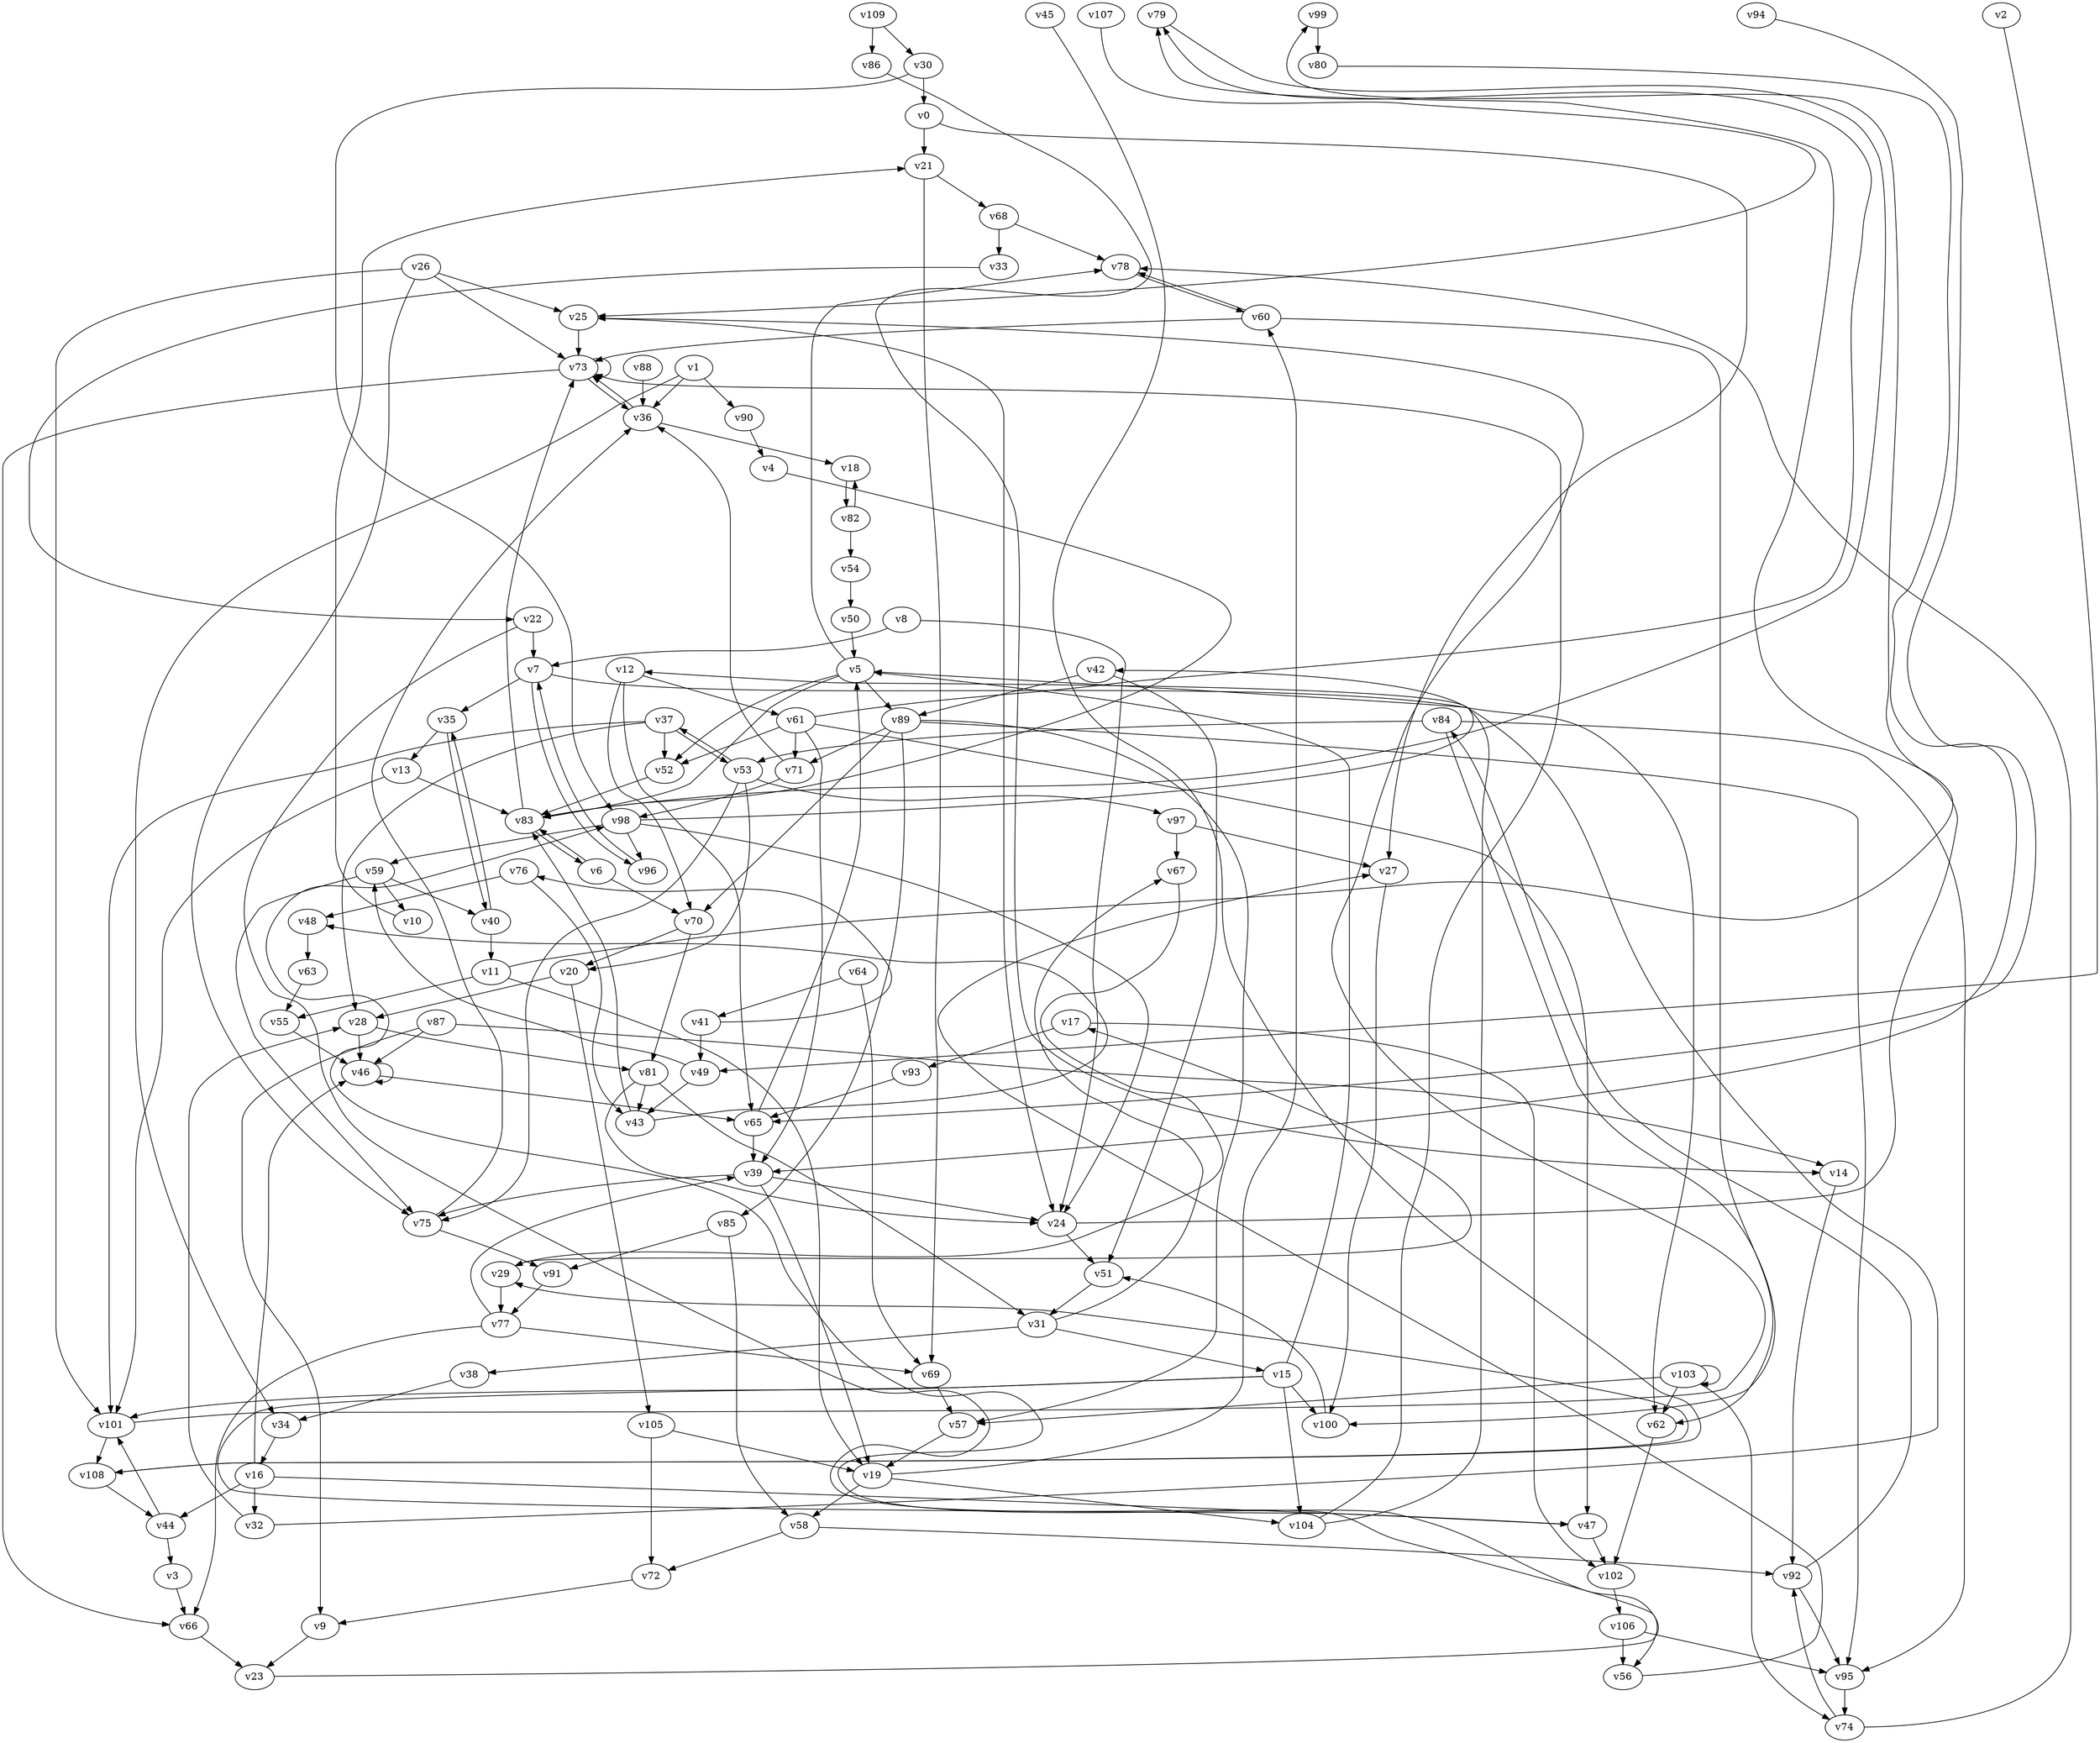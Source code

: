// Benchmark game 156 - 110 vertices
// time_bound: 9
// targets: v81
digraph G {
    v0 [name="v0", player=1];
    v1 [name="v1", player=1];
    v2 [name="v2", player=0];
    v3 [name="v3", player=0];
    v4 [name="v4", player=1];
    v5 [name="v5", player=0];
    v6 [name="v6", player=1];
    v7 [name="v7", player=1];
    v8 [name="v8", player=1];
    v9 [name="v9", player=0];
    v10 [name="v10", player=1];
    v11 [name="v11", player=0];
    v12 [name="v12", player=0];
    v13 [name="v13", player=0];
    v14 [name="v14", player=1];
    v15 [name="v15", player=1];
    v16 [name="v16", player=0];
    v17 [name="v17", player=1];
    v18 [name="v18", player=1];
    v19 [name="v19", player=1];
    v20 [name="v20", player=0];
    v21 [name="v21", player=1];
    v22 [name="v22", player=0];
    v23 [name="v23", player=1];
    v24 [name="v24", player=0];
    v25 [name="v25", player=1];
    v26 [name="v26", player=0];
    v27 [name="v27", player=0];
    v28 [name="v28", player=1];
    v29 [name="v29", player=0];
    v30 [name="v30", player=0];
    v31 [name="v31", player=0];
    v32 [name="v32", player=1];
    v33 [name="v33", player=0];
    v34 [name="v34", player=0];
    v35 [name="v35", player=1];
    v36 [name="v36", player=0];
    v37 [name="v37", player=0];
    v38 [name="v38", player=0];
    v39 [name="v39", player=0];
    v40 [name="v40", player=1];
    v41 [name="v41", player=0];
    v42 [name="v42", player=0];
    v43 [name="v43", player=1];
    v44 [name="v44", player=0];
    v45 [name="v45", player=0];
    v46 [name="v46", player=0];
    v47 [name="v47", player=1];
    v48 [name="v48", player=1];
    v49 [name="v49", player=0];
    v50 [name="v50", player=0];
    v51 [name="v51", player=1];
    v52 [name="v52", player=0];
    v53 [name="v53", player=0];
    v54 [name="v54", player=0];
    v55 [name="v55", player=0];
    v56 [name="v56", player=0];
    v57 [name="v57", player=0];
    v58 [name="v58", player=1];
    v59 [name="v59", player=0];
    v60 [name="v60", player=0];
    v61 [name="v61", player=0];
    v62 [name="v62", player=1];
    v63 [name="v63", player=0];
    v64 [name="v64", player=0];
    v65 [name="v65", player=0];
    v66 [name="v66", player=1];
    v67 [name="v67", player=1];
    v68 [name="v68", player=1];
    v69 [name="v69", player=1];
    v70 [name="v70", player=1];
    v71 [name="v71", player=0];
    v72 [name="v72", player=1];
    v73 [name="v73", player=0];
    v74 [name="v74", player=0];
    v75 [name="v75", player=1];
    v76 [name="v76", player=1];
    v77 [name="v77", player=1];
    v78 [name="v78", player=0];
    v79 [name="v79", player=1];
    v80 [name="v80", player=1];
    v81 [name="v81", player=1, target=1];
    v82 [name="v82", player=0];
    v83 [name="v83", player=0];
    v84 [name="v84", player=1];
    v85 [name="v85", player=1];
    v86 [name="v86", player=0];
    v87 [name="v87", player=1];
    v88 [name="v88", player=0];
    v89 [name="v89", player=1];
    v90 [name="v90", player=1];
    v91 [name="v91", player=0];
    v92 [name="v92", player=0];
    v93 [name="v93", player=0];
    v94 [name="v94", player=0];
    v95 [name="v95", player=0];
    v96 [name="v96", player=0];
    v97 [name="v97", player=0];
    v98 [name="v98", player=1];
    v99 [name="v99", player=0];
    v100 [name="v100", player=0];
    v101 [name="v101", player=0];
    v102 [name="v102", player=0];
    v103 [name="v103", player=0];
    v104 [name="v104", player=0];
    v105 [name="v105", player=0];
    v106 [name="v106", player=0];
    v107 [name="v107", player=1];
    v108 [name="v108", player=0];
    v109 [name="v109", player=1];

    v0 -> v21;
    v1 -> v36;
    v2 -> v49 [constraint="t mod 2 == 1"];
    v3 -> v66;
    v4 -> v83 [constraint="t >= 2"];
    v5 -> v83;
    v6 -> v70;
    v7 -> v62;
    v8 -> v7;
    v9 -> v23;
    v10 -> v21;
    v11 -> v79 [constraint="t mod 2 == 0"];
    v12 -> v65;
    v13 -> v101;
    v14 -> v92;
    v15 -> v47 [constraint="t mod 3 == 0"];
    v16 -> v44;
    v17 -> v102;
    v18 -> v82;
    v19 -> v58;
    v20 -> v28;
    v21 -> v68;
    v22 -> v56 [constraint="t < 5"];
    v23 -> v98 [constraint="t >= 4"];
    v24 -> v99 [constraint="t >= 3"];
    v25 -> v73;
    v26 -> v75;
    v27 -> v100;
    v28 -> v81;
    v29 -> v17 [constraint="t >= 4"];
    v30 -> v98;
    v31 -> v67 [constraint="t < 8"];
    v32 -> v42 [constraint="t >= 4"];
    v33 -> v22 [constraint="t mod 5 == 2"];
    v34 -> v16;
    v35 -> v13;
    v36 -> v73;
    v37 -> v53;
    v38 -> v34;
    v39 -> v24;
    v40 -> v35 [constraint="t >= 2"];
    v41 -> v76 [constraint="t mod 5 == 4"];
    v42 -> v51;
    v43 -> v48 [constraint="t >= 4"];
    v44 -> v101;
    v45 -> v108 [constraint="t mod 2 == 1"];
    v46 -> v65;
    v47 -> v102;
    v48 -> v63;
    v49 -> v59 [constraint="t >= 5"];
    v50 -> v5;
    v51 -> v31;
    v52 -> v83;
    v53 -> v20 [constraint="t < 15"];
    v54 -> v50;
    v55 -> v46;
    v56 -> v27 [constraint="t mod 4 == 3"];
    v57 -> v19;
    v58 -> v72;
    v59 -> v10;
    v60 -> v78 [constraint="t mod 3 == 0"];
    v61 -> v79 [constraint="t >= 2"];
    v62 -> v102;
    v63 -> v55;
    v64 -> v41;
    v65 -> v5;
    v66 -> v23;
    v67 -> v29 [constraint="t < 14"];
    v68 -> v78;
    v69 -> v57;
    v70 -> v81;
    v71 -> v98;
    v72 -> v9;
    v73 -> v66;
    v74 -> v92 [constraint="t < 12"];
    v75 -> v36;
    v76 -> v43;
    v77 -> v66;
    v78 -> v60;
    v79 -> v83 [constraint="t < 9"];
    v80 -> v39 [constraint="t mod 5 == 1"];
    v81 -> v24 [constraint="t >= 3"];
    v82 -> v18;
    v83 -> v73;
    v84 -> v100 [constraint="t mod 5 == 4"];
    v85 -> v91;
    v86 -> v14 [constraint="t >= 4"];
    v87 -> v46;
    v88 -> v36;
    v89 -> v57;
    v90 -> v4;
    v91 -> v77;
    v92 -> v84 [constraint="t mod 4 == 1"];
    v93 -> v65;
    v94 -> v65 [constraint="t mod 4 == 2"];
    v95 -> v74;
    v96 -> v7 [constraint="t mod 2 == 0"];
    v97 -> v67;
    v98 -> v12 [constraint="t mod 3 == 1"];
    v99 -> v80;
    v100 -> v51;
    v101 -> v25 [constraint="t mod 5 == 1"];
    v102 -> v106;
    v103 -> v74;
    v104 -> v73;
    v105 -> v19;
    v106 -> v95;
    v107 -> v25 [constraint="t mod 3 == 0"];
    v108 -> v29 [constraint="t >= 5"];
    v109 -> v86;
    v5 -> v52;
    v89 -> v95;
    v101 -> v108;
    v68 -> v33;
    v104 -> v5;
    v7 -> v96;
    v40 -> v11;
    v41 -> v49;
    v26 -> v73;
    v28 -> v46;
    v15 -> v104;
    v30 -> v0;
    v29 -> v77;
    v77 -> v39;
    v105 -> v72;
    v17 -> v93;
    v5 -> v89;
    v8 -> v24;
    v98 -> v24;
    v83 -> v6;
    v26 -> v101;
    v39 -> v19;
    v21 -> v69;
    v73 -> v73;
    v42 -> v89;
    v12 -> v70;
    v84 -> v95;
    v20 -> v105;
    v37 -> v28;
    v16 -> v47;
    v49 -> v43;
    v1 -> v90;
    v73 -> v36;
    v89 -> v70;
    v37 -> v52;
    v89 -> v85;
    v37 -> v101;
    v98 -> v96;
    v46 -> v46;
    v53 -> v75;
    v75 -> v91;
    v0 -> v27;
    v24 -> v51;
    v108 -> v44;
    v35 -> v40;
    v31 -> v15;
    v81 -> v43;
    v61 -> v39;
    v31 -> v38;
    v59 -> v75;
    v61 -> v47;
    v53 -> v37;
    v81 -> v31;
    v19 -> v60;
    v26 -> v25;
    v19 -> v104;
    v74 -> v78;
    v76 -> v48;
    v7 -> v35;
    v109 -> v30;
    v22 -> v7;
    v82 -> v54;
    v15 -> v101;
    v11 -> v19;
    v15 -> v100;
    v58 -> v92;
    v1 -> v34;
    v97 -> v27;
    v60 -> v73;
    v53 -> v97;
    v44 -> v3;
    v71 -> v36;
    v25 -> v24;
    v98 -> v59;
    v16 -> v32;
    v13 -> v83;
    v103 -> v57;
    v39 -> v75;
    v5 -> v78;
    v106 -> v56;
    v70 -> v20;
    v61 -> v52;
    v77 -> v69;
    v12 -> v61;
    v87 -> v14;
    v84 -> v53;
    v36 -> v18;
    v6 -> v83;
    v92 -> v95;
    v103 -> v62;
    v32 -> v28;
    v59 -> v40;
    v87 -> v9;
    v85 -> v58;
    v103 -> v103;
    v60 -> v62;
    v65 -> v39;
    v16 -> v46;
    v15 -> v5;
    v89 -> v71;
    v11 -> v55;
    v43 -> v83;
    v64 -> v69;
    v61 -> v71;
}
